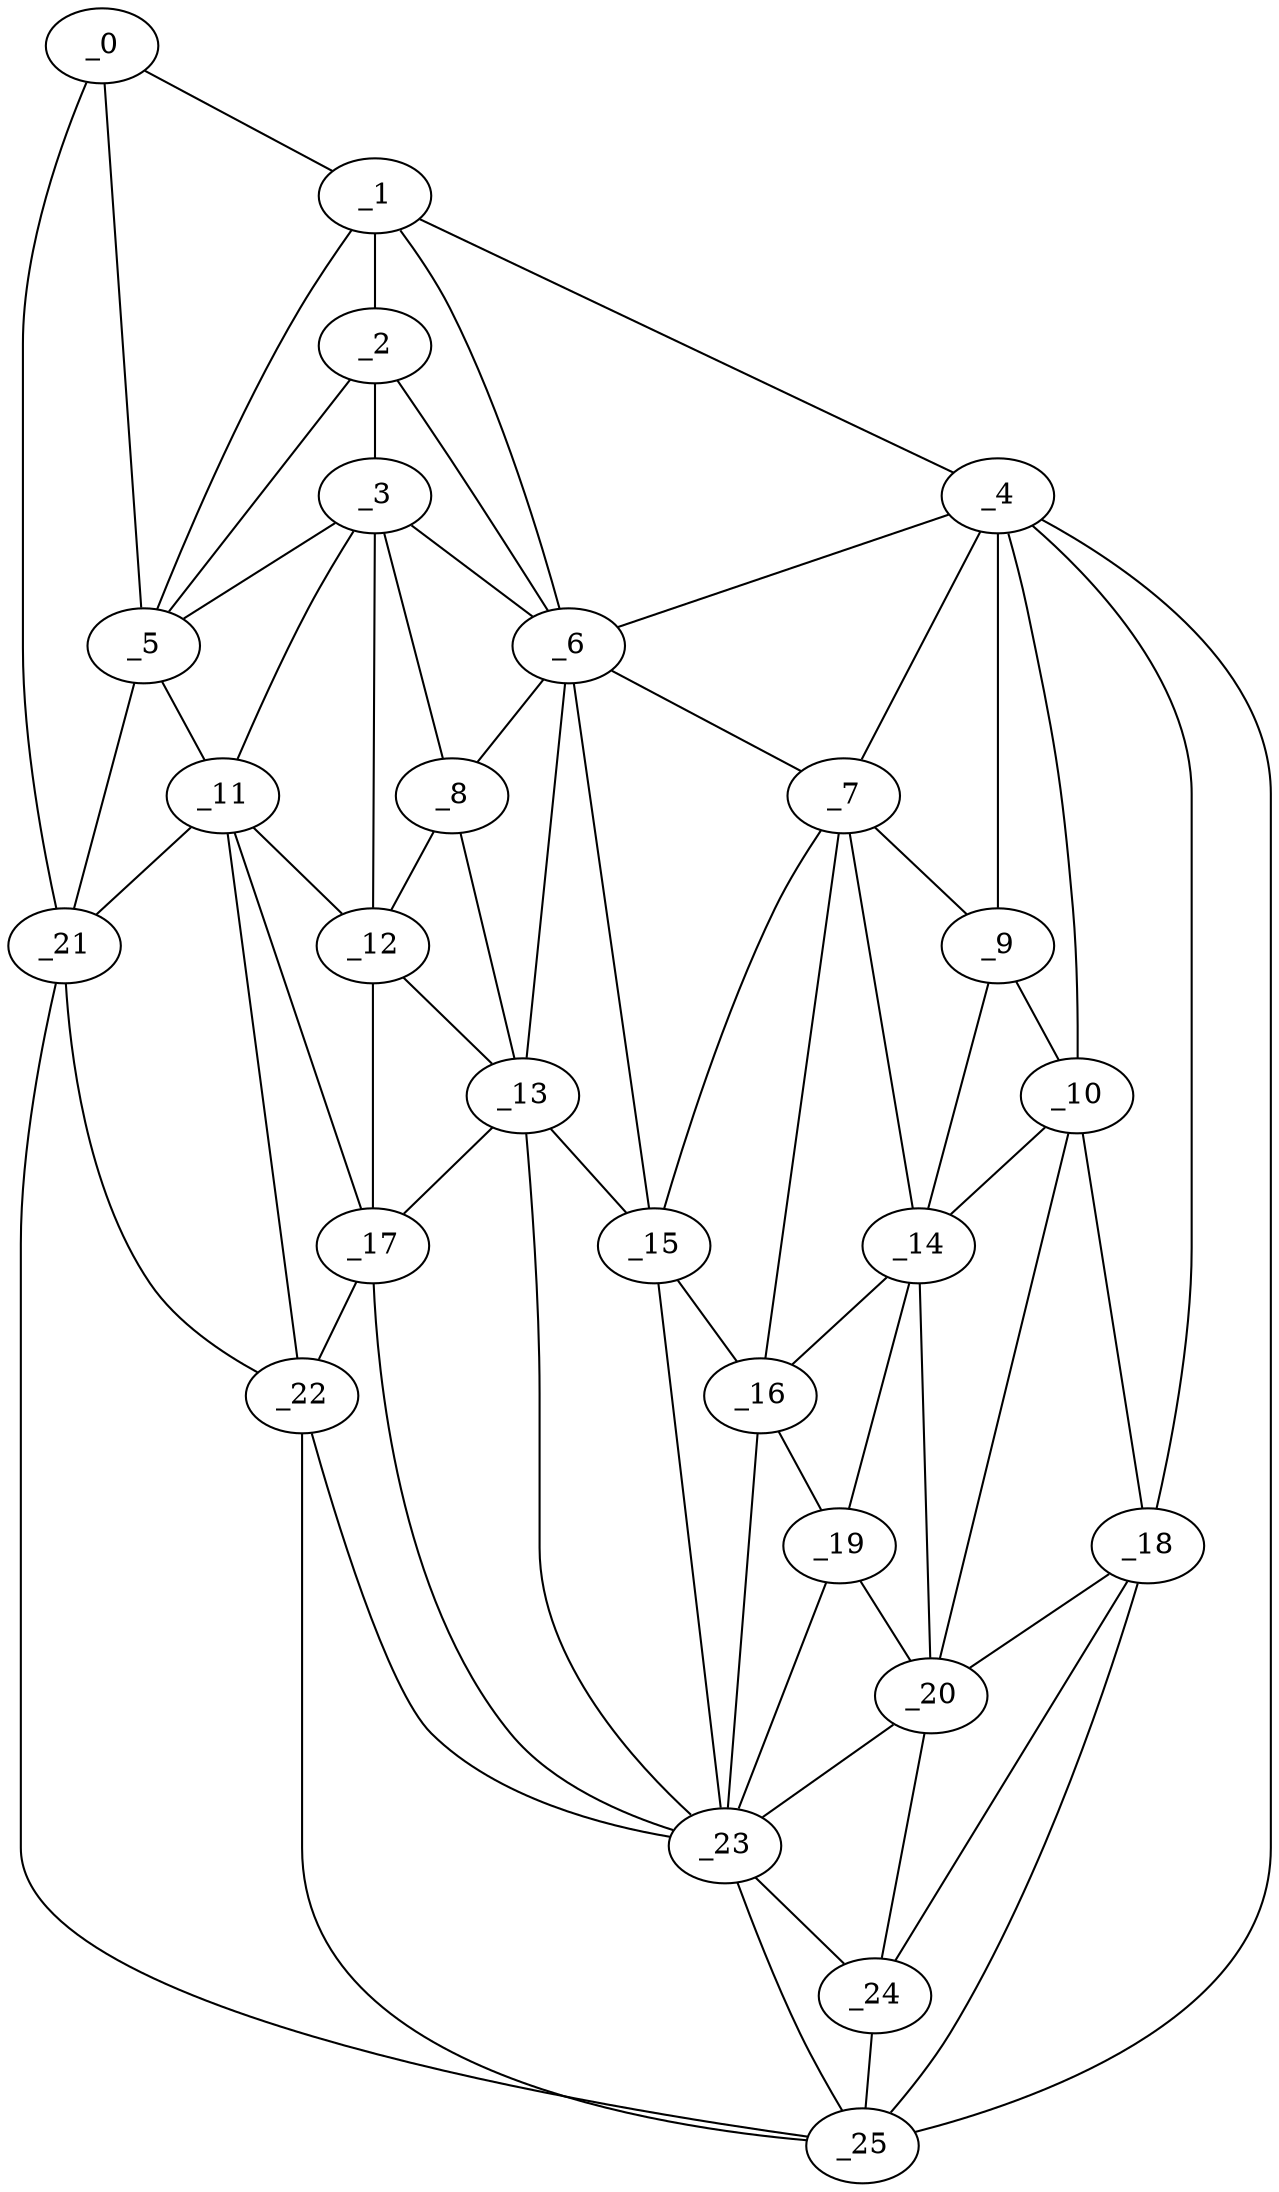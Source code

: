 graph "obj84__100.gxl" {
	_0	 [x=14,
		y=120];
	_1	 [x=17,
		y=86];
	_0 -- _1	 [valence=1];
	_5	 [x=48,
		y=76];
	_0 -- _5	 [valence=1];
	_21	 [x=86,
		y=123];
	_0 -- _21	 [valence=1];
	_2	 [x=40,
		y=75];
	_1 -- _2	 [valence=2];
	_4	 [x=48,
		y=2];
	_1 -- _4	 [valence=1];
	_1 -- _5	 [valence=2];
	_6	 [x=56,
		y=49];
	_1 -- _6	 [valence=1];
	_3	 [x=47,
		y=70];
	_2 -- _3	 [valence=1];
	_2 -- _5	 [valence=1];
	_2 -- _6	 [valence=2];
	_3 -- _5	 [valence=2];
	_3 -- _6	 [valence=1];
	_8	 [x=61,
		y=60];
	_3 -- _8	 [valence=2];
	_11	 [x=65,
		y=76];
	_3 -- _11	 [valence=1];
	_12	 [x=67,
		y=71];
	_3 -- _12	 [valence=1];
	_4 -- _6	 [valence=1];
	_7	 [x=59,
		y=43];
	_4 -- _7	 [valence=2];
	_9	 [x=62,
		y=31];
	_4 -- _9	 [valence=2];
	_10	 [x=65,
		y=22];
	_4 -- _10	 [valence=2];
	_18	 [x=79,
		y=13];
	_4 -- _18	 [valence=2];
	_25	 [x=113,
		y=7];
	_4 -- _25	 [valence=1];
	_5 -- _11	 [valence=2];
	_5 -- _21	 [valence=2];
	_6 -- _7	 [valence=1];
	_6 -- _8	 [valence=2];
	_13	 [x=72,
		y=57];
	_6 -- _13	 [valence=2];
	_15	 [x=74,
		y=47];
	_6 -- _15	 [valence=2];
	_7 -- _9	 [valence=2];
	_14	 [x=73,
		y=33];
	_7 -- _14	 [valence=2];
	_7 -- _15	 [valence=2];
	_16	 [x=76,
		y=40];
	_7 -- _16	 [valence=1];
	_8 -- _12	 [valence=2];
	_8 -- _13	 [valence=2];
	_9 -- _10	 [valence=2];
	_9 -- _14	 [valence=2];
	_10 -- _14	 [valence=1];
	_10 -- _18	 [valence=2];
	_20	 [x=82,
		y=23];
	_10 -- _20	 [valence=2];
	_11 -- _12	 [valence=2];
	_17	 [x=78,
		y=76];
	_11 -- _17	 [valence=2];
	_11 -- _21	 [valence=1];
	_22	 [x=87,
		y=89];
	_11 -- _22	 [valence=2];
	_12 -- _13	 [valence=1];
	_12 -- _17	 [valence=1];
	_13 -- _15	 [valence=2];
	_13 -- _17	 [valence=2];
	_23	 [x=90,
		y=37];
	_13 -- _23	 [valence=1];
	_14 -- _16	 [valence=2];
	_19	 [x=79,
		y=32];
	_14 -- _19	 [valence=1];
	_14 -- _20	 [valence=2];
	_15 -- _16	 [valence=1];
	_15 -- _23	 [valence=2];
	_16 -- _19	 [valence=1];
	_16 -- _23	 [valence=2];
	_17 -- _22	 [valence=2];
	_17 -- _23	 [valence=2];
	_18 -- _20	 [valence=2];
	_24	 [x=94,
		y=24];
	_18 -- _24	 [valence=2];
	_18 -- _25	 [valence=1];
	_19 -- _20	 [valence=2];
	_19 -- _23	 [valence=2];
	_20 -- _23	 [valence=2];
	_20 -- _24	 [valence=2];
	_21 -- _22	 [valence=1];
	_21 -- _25	 [valence=1];
	_22 -- _23	 [valence=2];
	_22 -- _25	 [valence=2];
	_23 -- _24	 [valence=2];
	_23 -- _25	 [valence=2];
	_24 -- _25	 [valence=2];
}
